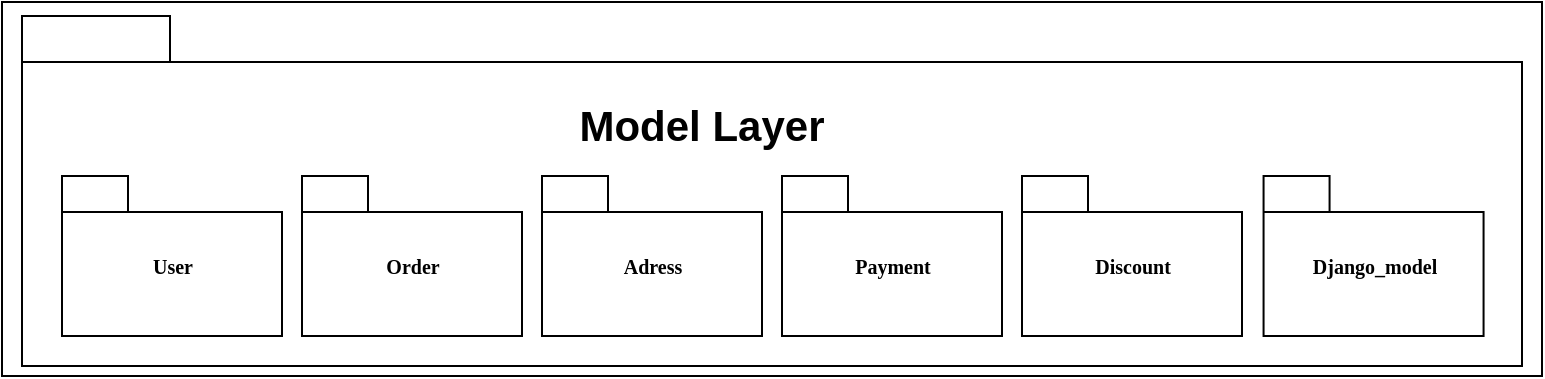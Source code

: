<mxfile version="10.7.7" type="device"><diagram id="P2qq9VIYBcjYiKDKsAti" name="Page-2"><mxGraphModel dx="60" dy="679" grid="1" gridSize="10" guides="1" tooltips="1" connect="1" arrows="1" fold="1" page="1" pageScale="1" pageWidth="827" pageHeight="1169" math="0" shadow="0"><root><mxCell id="RJIk_Z1lepFlyN96Q2IH-0"/><mxCell id="RJIk_Z1lepFlyN96Q2IH-1" parent="RJIk_Z1lepFlyN96Q2IH-0"/><mxCell id="VDwIY9TpZYvtNV3nxsqp-8" value="" style="rounded=0;whiteSpace=wrap;html=1;fontSize=21;" vertex="1" parent="RJIk_Z1lepFlyN96Q2IH-1"><mxGeometry x="890" y="443" width="770" height="187" as="geometry"/></mxCell><mxCell id="VDwIY9TpZYvtNV3nxsqp-0" value="" style="shape=folder;fontStyle=1;spacingTop=10;tabWidth=74;tabHeight=23;tabPosition=left;html=1;rounded=0;shadow=0;comic=0;labelBackgroundColor=none;strokeColor=#000000;strokeWidth=1;fillColor=none;fontFamily=Verdana;fontSize=10;fontColor=#000000;align=center;" vertex="1" parent="RJIk_Z1lepFlyN96Q2IH-1"><mxGeometry x="900" y="450" width="750" height="175" as="geometry"/></mxCell><mxCell id="VDwIY9TpZYvtNV3nxsqp-1" value="User" style="shape=folder;fontStyle=1;spacingTop=10;tabWidth=33;tabHeight=18;tabPosition=left;html=1;rounded=0;shadow=0;comic=0;labelBackgroundColor=none;strokeColor=#000000;strokeWidth=1;fillColor=none;fontFamily=Verdana;fontSize=10;fontColor=#000000;align=center;" vertex="1" parent="RJIk_Z1lepFlyN96Q2IH-1"><mxGeometry x="920" y="530" width="110" height="80" as="geometry"/></mxCell><mxCell id="VDwIY9TpZYvtNV3nxsqp-2" value="Order" style="shape=folder;fontStyle=1;spacingTop=10;tabWidth=33;tabHeight=18;tabPosition=left;html=1;rounded=0;shadow=0;comic=0;labelBackgroundColor=none;strokeColor=#000000;strokeWidth=1;fillColor=none;fontFamily=Verdana;fontSize=10;fontColor=#000000;align=center;" vertex="1" parent="RJIk_Z1lepFlyN96Q2IH-1"><mxGeometry x="1040" y="530" width="110" height="80" as="geometry"/></mxCell><mxCell id="VDwIY9TpZYvtNV3nxsqp-3" value="Adress" style="shape=folder;fontStyle=1;spacingTop=10;tabWidth=33;tabHeight=18;tabPosition=left;html=1;rounded=0;shadow=0;comic=0;labelBackgroundColor=none;strokeColor=#000000;strokeWidth=1;fillColor=none;fontFamily=Verdana;fontSize=10;fontColor=#000000;align=center;" vertex="1" parent="RJIk_Z1lepFlyN96Q2IH-1"><mxGeometry x="1160" y="530" width="110" height="80" as="geometry"/></mxCell><mxCell id="VDwIY9TpZYvtNV3nxsqp-4" value="Payment" style="shape=folder;fontStyle=1;spacingTop=10;tabWidth=33;tabHeight=18;tabPosition=left;html=1;rounded=0;shadow=0;comic=0;labelBackgroundColor=none;strokeColor=#000000;strokeWidth=1;fillColor=none;fontFamily=Verdana;fontSize=10;fontColor=#000000;align=center;" vertex="1" parent="RJIk_Z1lepFlyN96Q2IH-1"><mxGeometry x="1280" y="530" width="110" height="80" as="geometry"/></mxCell><mxCell id="VDwIY9TpZYvtNV3nxsqp-5" value="Django_model" style="shape=folder;fontStyle=1;spacingTop=10;tabWidth=33;tabHeight=18;tabPosition=left;html=1;rounded=0;shadow=0;comic=0;labelBackgroundColor=none;strokeColor=#000000;strokeWidth=1;fillColor=none;fontFamily=Verdana;fontSize=10;fontColor=#000000;align=center;" vertex="1" parent="RJIk_Z1lepFlyN96Q2IH-1"><mxGeometry x="1520.784" y="530" width="110" height="80" as="geometry"/></mxCell><mxCell id="VDwIY9TpZYvtNV3nxsqp-6" value="Discount" style="shape=folder;fontStyle=1;spacingTop=10;tabWidth=33;tabHeight=18;tabPosition=left;html=1;rounded=0;shadow=0;comic=0;labelBackgroundColor=none;strokeColor=#000000;strokeWidth=1;fillColor=none;fontFamily=Verdana;fontSize=10;fontColor=#000000;align=center;" vertex="1" parent="RJIk_Z1lepFlyN96Q2IH-1"><mxGeometry x="1400" y="530" width="110" height="80" as="geometry"/></mxCell><mxCell id="VDwIY9TpZYvtNV3nxsqp-7" value="Model Layer" style="text;align=center;fontStyle=1;verticalAlign=middle;spacingLeft=3;spacingRight=3;strokeColor=none;rotatable=0;points=[[0,0.5],[1,0.5]];portConstraint=eastwest;fontSize=21;" vertex="1" parent="RJIk_Z1lepFlyN96Q2IH-1"><mxGeometry x="1200" y="490" width="80" height="26" as="geometry"/></mxCell></root></mxGraphModel></diagram><diagram name="Page-1" id="b5b7bab2-c9e2-2cf4-8b2a-24fd1a2a6d21"><mxGraphModel dx="1885" dy="1443" grid="1" gridSize="10" guides="1" tooltips="1" connect="1" arrows="1" fold="1" page="1" pageScale="1" pageWidth="827" pageHeight="1169" background="#ffffff" math="0" shadow="0"><root><mxCell id="0"/><mxCell id="1" parent="0"/><mxCell id="fdt6fUzf4m2Bk6-qQY8v-29" value="" style="rounded=0;whiteSpace=wrap;html=1;fontSize=16;" vertex="1" parent="1"><mxGeometry x="170" y="120" width="1390" height="640" as="geometry"/></mxCell><mxCell id="6e0c8c40b5770093-18" value="" style="group" parent="1" vertex="1" connectable="0"><mxGeometry x="250" y="295" width="1290" height="460" as="geometry"/></mxCell><mxCell id="6e0c8c40b5770093-72" value="" style="shape=folder;fontStyle=1;spacingTop=10;tabWidth=194;tabHeight=22;tabPosition=left;html=1;rounded=0;shadow=0;comic=0;labelBackgroundColor=none;strokeColor=#000000;strokeWidth=1;fillColor=none;fontFamily=Verdana;fontSize=10;fontColor=#000000;align=center;" parent="6e0c8c40b5770093-18" vertex="1"><mxGeometry x="-61" y="-150" width="1351" height="590" as="geometry"/></mxCell><mxCell id="6e0c8c40b5770093-11" value="" style="shape=folder;fontStyle=1;spacingTop=10;tabWidth=123;tabHeight=24;tabPosition=left;html=1;rounded=0;shadow=0;comic=0;labelBackgroundColor=none;strokeColor=#000000;strokeWidth=1;fillColor=#ffffff;fontFamily=Verdana;fontSize=10;fontColor=#000000;align=center;" parent="6e0c8c40b5770093-18" vertex="1"><mxGeometry width="580" height="370" as="geometry"/></mxCell><mxCell id="6e0c8c40b5770093-15" value="" style="shape=folder;fontStyle=1;spacingTop=10;tabWidth=144;tabHeight=45;tabPosition=left;html=1;rounded=0;shadow=0;comic=0;labelBackgroundColor=none;strokeColor=#000000;strokeWidth=1;fillColor=#ffffff;fontFamily=Verdana;fontSize=10;fontColor=#000000;align=center;" parent="6e0c8c40b5770093-18" vertex="1"><mxGeometry x="25" y="79" width="225" height="191" as="geometry"/></mxCell><mxCell id="6e0c8c40b5770093-17" value="" style="shape=folder;fontStyle=1;spacingTop=10;tabWidth=163;tabHeight=39;tabPosition=left;html=1;rounded=0;shadow=0;comic=0;labelBackgroundColor=none;strokeColor=#000000;strokeWidth=1;fillColor=#ffffff;fontFamily=Verdana;fontSize=10;fontColor=#000000;align=center;" parent="6e0c8c40b5770093-18" vertex="1"><mxGeometry x="271" y="73" width="269" height="208" as="geometry"/></mxCell><mxCell id="fdt6fUzf4m2Bk6-qQY8v-3" value="django.cong.urls.url" style="shape=folder;fontStyle=1;spacingTop=10;tabWidth=50;tabHeight=17;tabPosition=left;html=1;rounded=0;shadow=0;comic=0;labelBackgroundColor=none;strokeColor=#000000;strokeWidth=1;fillColor=#ffffff;fontFamily=Verdana;fontSize=10;fontColor=#000000;align=center;" vertex="1" parent="6e0c8c40b5770093-18"><mxGeometry x="50" y="144.5" width="165" height="60" as="geometry"/></mxCell><mxCell id="fdt6fUzf4m2Bk6-qQY8v-10" value="EBusiness Platform" style="shape=folder;fontStyle=1;spacingTop=10;tabWidth=50;tabHeight=17;tabPosition=left;html=1;rounded=0;shadow=0;comic=0;labelBackgroundColor=none;strokeColor=#000000;strokeWidth=1;fillColor=#ffffff;fontFamily=Verdana;fontSize=10;fontColor=#000000;align=center;" vertex="1" parent="6e0c8c40b5770093-18"><mxGeometry x="323" y="117" width="165" height="60" as="geometry"/></mxCell><mxCell id="fdt6fUzf4m2Bk6-qQY8v-11" value="Taxation Authority" style="shape=folder;fontStyle=1;spacingTop=10;tabWidth=50;tabHeight=17;tabPosition=left;html=1;rounded=0;shadow=0;comic=0;labelBackgroundColor=none;strokeColor=#000000;strokeWidth=1;fillColor=#ffffff;fontFamily=Verdana;fontSize=10;fontColor=#000000;align=center;" vertex="1" parent="6e0c8c40b5770093-18"><mxGeometry x="323" y="205" width="165" height="56" as="geometry"/></mxCell><mxCell id="fdt6fUzf4m2Bk6-qQY8v-2" value="Services Layer" style="text;align=center;fontStyle=1;verticalAlign=middle;spacingLeft=3;spacingRight=3;strokeColor=none;rotatable=0;points=[[0,0.5],[1,0.5]];portConstraint=eastwest;fontSize=22;" vertex="1" parent="6e0c8c40b5770093-18"><mxGeometry x="540" y="-105" width="80" height="26" as="geometry"/></mxCell><mxCell id="fdt6fUzf4m2Bk6-qQY8v-22" value="web APIs" style="text;align=center;fontStyle=1;verticalAlign=middle;spacingLeft=3;spacingRight=3;strokeColor=none;rotatable=0;points=[[0,0.5],[1,0.5]];portConstraint=eastwest;fontSize=16;" vertex="1" parent="6e0c8c40b5770093-18"><mxGeometry x="25" width="80" height="26" as="geometry"/></mxCell><mxCell id="fdt6fUzf4m2Bk6-qQY8v-24" value="Dialog Controller" style="text;align=center;fontStyle=1;verticalAlign=middle;spacingLeft=3;spacingRight=3;strokeColor=none;rotatable=0;points=[[0,0.5],[1,0.5]];portConstraint=eastwest;fontSize=16;" vertex="1" parent="6e0c8c40b5770093-18"><mxGeometry x="56" y="91" width="80" height="26" as="geometry"/></mxCell><mxCell id="fdt6fUzf4m2Bk6-qQY8v-25" value="Order Info Interfaces" style="text;align=center;fontStyle=1;verticalAlign=middle;spacingLeft=3;spacingRight=3;strokeColor=none;rotatable=0;points=[[0,0.5],[1,0.5]];portConstraint=eastwest;fontSize=16;" vertex="1" parent="6e0c8c40b5770093-18"><mxGeometry x="315" y="78" width="80" height="26" as="geometry"/></mxCell><mxCell id="fdt6fUzf4m2Bk6-qQY8v-14" value="" style="shape=folder;fontStyle=1;spacingTop=10;tabWidth=148;tabHeight=37;tabPosition=left;html=1;rounded=0;shadow=0;comic=0;labelBackgroundColor=none;strokeColor=#000000;strokeWidth=1;fillColor=#ffffff;fontFamily=Verdana;fontSize=10;fontColor=#000000;align=center;" vertex="1" parent="1"><mxGeometry x="920.667" y="280" width="580" height="370" as="geometry"/></mxCell><mxCell id="fdt6fUzf4m2Bk6-qQY8v-15" value="" style="shape=folder;fontStyle=1;spacingTop=10;tabWidth=141;tabHeight=41;tabPosition=left;html=1;rounded=0;shadow=0;comic=0;labelBackgroundColor=none;strokeColor=#000000;strokeWidth=1;fillColor=#ffffff;fontFamily=Verdana;fontSize=10;fontColor=#000000;align=center;" vertex="1" parent="1"><mxGeometry x="1240" y="370" width="225" height="241" as="geometry"/></mxCell><mxCell id="fdt6fUzf4m2Bk6-qQY8v-16" value="" style="shape=folder;fontStyle=1;spacingTop=10;tabWidth=147;tabHeight=34;tabPosition=left;html=1;rounded=0;shadow=0;comic=0;labelBackgroundColor=none;strokeColor=#000000;strokeWidth=1;fillColor=#ffffff;fontFamily=Verdana;fontSize=10;fontColor=#000000;align=center;" vertex="1" parent="1"><mxGeometry x="942" y="340" width="269" height="290" as="geometry"/></mxCell><mxCell id="fdt6fUzf4m2Bk6-qQY8v-17" value="Amap API" style="shape=folder;fontStyle=1;spacingTop=10;tabWidth=50;tabHeight=17;tabPosition=left;html=1;rounded=0;shadow=0;comic=0;labelBackgroundColor=none;strokeColor=#000000;strokeWidth=1;fillColor=#ffffff;fontFamily=Verdana;fontSize=10;fontColor=#000000;align=center;" vertex="1" parent="1"><mxGeometry x="1270.167" y="439.5" width="165" height="60" as="geometry"/></mxCell><mxCell id="fdt6fUzf4m2Bk6-qQY8v-18" value="Alipay Payment" style="shape=folder;fontStyle=1;spacingTop=10;tabWidth=50;tabHeight=17;tabPosition=left;html=1;rounded=0;shadow=0;comic=0;labelBackgroundColor=none;strokeColor=#000000;strokeWidth=1;fillColor=#ffffff;fontFamily=Verdana;fontSize=10;fontColor=#000000;align=center;" vertex="1" parent="1"><mxGeometry x="994.167" y="386" width="165" height="60" as="geometry"/></mxCell><mxCell id="fdt6fUzf4m2Bk6-qQY8v-19" value="WechatPay Payment" style="shape=folder;fontStyle=1;spacingTop=10;tabWidth=50;tabHeight=17;tabPosition=left;html=1;rounded=0;shadow=0;comic=0;labelBackgroundColor=none;strokeColor=#000000;strokeWidth=1;fillColor=#ffffff;fontFamily=Verdana;fontSize=10;fontColor=#000000;align=center;" vertex="1" parent="1"><mxGeometry x="994.167" y="460.5" width="165" height="60" as="geometry"/></mxCell><mxCell id="fdt6fUzf4m2Bk6-qQY8v-21" value="UnionPay Payment" style="shape=folder;fontStyle=1;spacingTop=10;tabWidth=50;tabHeight=17;tabPosition=left;html=1;rounded=0;shadow=0;comic=0;labelBackgroundColor=none;strokeColor=#000000;strokeWidth=1;fillColor=#ffffff;fontFamily=Verdana;fontSize=10;fontColor=#000000;align=center;" vertex="1" parent="1"><mxGeometry x="994.167" y="535" width="165" height="60" as="geometry"/></mxCell><mxCell id="fdt6fUzf4m2Bk6-qQY8v-23" value="real-time APIs" style="text;align=center;fontStyle=1;verticalAlign=middle;spacingLeft=3;spacingRight=3;strokeColor=none;rotatable=0;points=[[0,0.5],[1,0.5]];portConstraint=eastwest;fontSize=16;" vertex="1" parent="1"><mxGeometry x="954" y="282" width="80" height="26" as="geometry"/></mxCell><mxCell id="fdt6fUzf4m2Bk6-qQY8v-26" value="Payment system" style="text;align=center;fontStyle=1;verticalAlign=middle;spacingLeft=3;spacingRight=3;strokeColor=none;rotatable=0;points=[[0,0.5],[1,0.5]];portConstraint=eastwest;fontSize=16;" vertex="1" parent="1"><mxGeometry x="975" y="347" width="80" height="26" as="geometry"/></mxCell><mxCell id="fdt6fUzf4m2Bk6-qQY8v-27" value="Mappint system" style="text;align=center;fontStyle=1;verticalAlign=middle;spacingLeft=3;spacingRight=3;strokeColor=none;rotatable=0;points=[[0,0.5],[1,0.5]];portConstraint=eastwest;fontSize=16;" vertex="1" parent="1"><mxGeometry x="1272.5" y="374" width="80" height="26" as="geometry"/></mxCell><mxCell id="fdt6fUzf4m2Bk6-qQY8v-28" value="SF API" style="shape=folder;fontStyle=1;spacingTop=10;tabWidth=50;tabHeight=17;tabPosition=left;html=1;rounded=0;shadow=0;comic=0;labelBackgroundColor=none;strokeColor=#000000;strokeWidth=1;fillColor=#ffffff;fontFamily=Verdana;fontSize=10;fontColor=#000000;align=center;" vertex="1" parent="1"><mxGeometry x="1270.167" y="516" width="165" height="60" as="geometry"/></mxCell></root></mxGraphModel></diagram></mxfile>